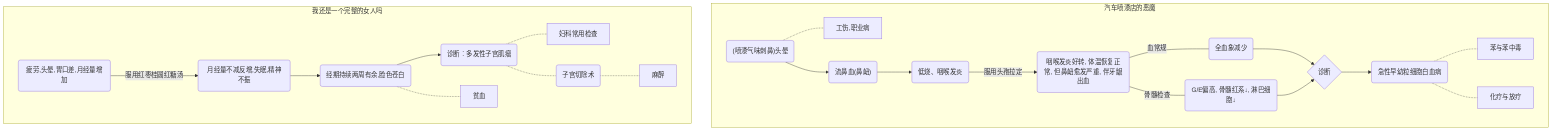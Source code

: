 graph TD
    subgraph 汽车喷漆店的恶魔
        begin("(喷漆气味刺鼻)头晕")
        then("流鼻血(鼻衄)")
        next("低烧、咽喉发炎")
        after("咽喉发炎好转, 体温恢复正常, 但鼻衄愈发严重, 伴牙龈出血")
        blood("全血象减少")
        bone("G/E偏高, 骨髓红系↓, 淋巴细胞↓")
        dyn{"诊断"}
        diagnosis2(急性早幼粒细胞白血病)

        begin -.- 工伤,职业病
        begin --> then
                  then --> next
                           next -- 服用头孢拉定 --> after

        after -- 血常规 --- blood  ; blood --> dyn
        after -- 骨髓检查 --- bone ; bone --> dyn
        dyn --> diagnosis2
                diagnosis2 -.- 苯与苯中毒
                diagnosis2 -.- 化疗与放疗
    end
    subgraph 我还是一个完整的女人吗
        m2(疲劳,头晕,胃口差,月经量增加)
        middle(月经量不减反增,失眠,精神不振)
        m5(经期持续两周有余,脸色苍白)
        diagnosis1("诊断：多发性子宫肌瘤")
        ope(子宫切除术)

        m2 -- 服用红枣桂圆红糖汤 --> middle
                                     middle --> m5
                                                m5 --> diagnosis1
                                                m5 -.- 贫血
        diagnosis1 -.- 妇科常用检查
        diagnosis1 -.- ope
                       ope -.- 麻醉
    end